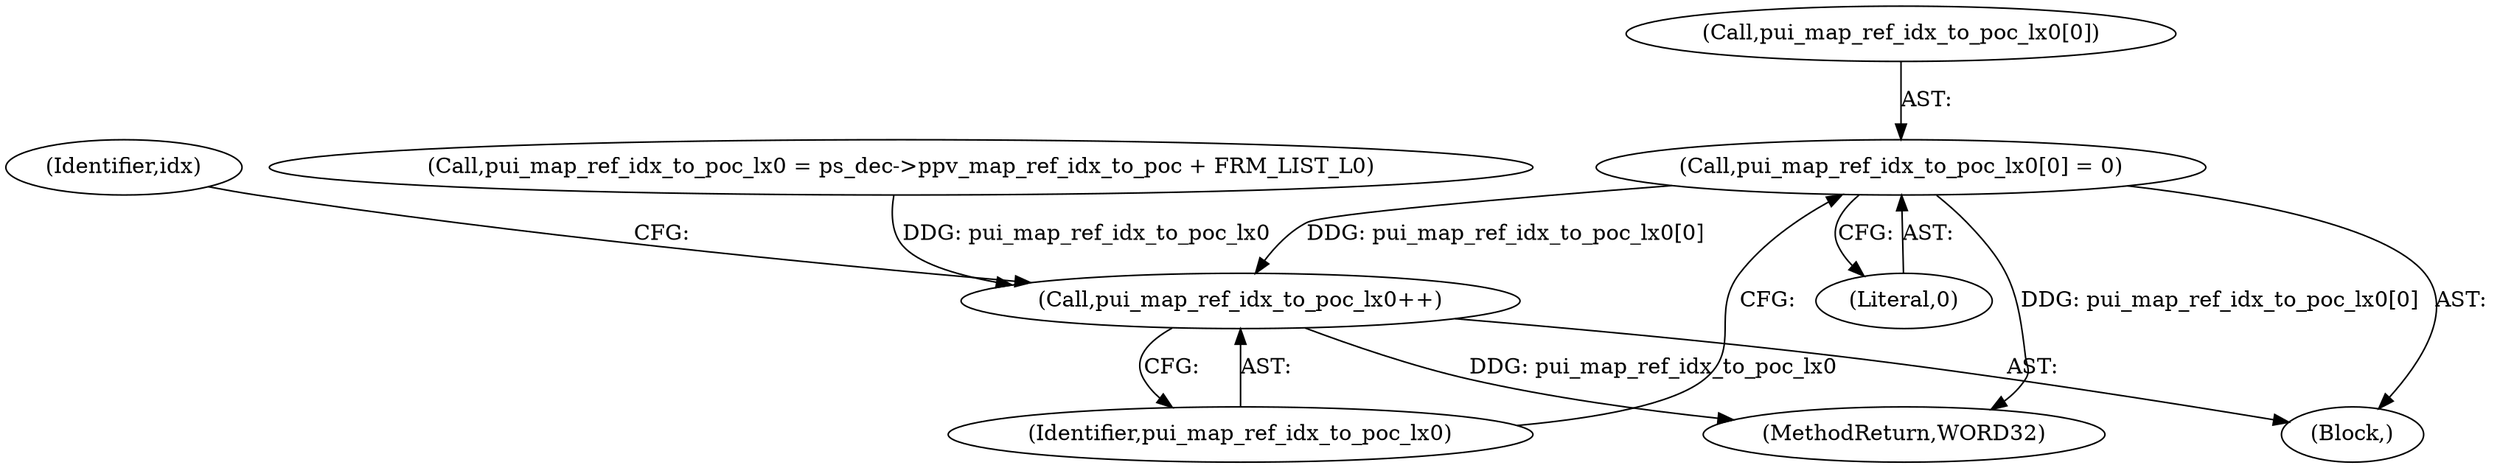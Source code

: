 digraph "0_Android_943323f1d9d3dd5c2634deb26cbe72343ca6b3db_2@array" {
"1000431" [label="(Call,pui_map_ref_idx_to_poc_lx0[0] = 0)"];
"1000436" [label="(Call,pui_map_ref_idx_to_poc_lx0++)"];
"1000440" [label="(Identifier,idx)"];
"1000435" [label="(Literal,0)"];
"1000436" [label="(Call,pui_map_ref_idx_to_poc_lx0++)"];
"1000424" [label="(Call,pui_map_ref_idx_to_poc_lx0 = ps_dec->ppv_map_ref_idx_to_poc + FRM_LIST_L0)"];
"1000419" [label="(Block,)"];
"1000431" [label="(Call,pui_map_ref_idx_to_poc_lx0[0] = 0)"];
"1000432" [label="(Call,pui_map_ref_idx_to_poc_lx0[0])"];
"1001025" [label="(MethodReturn,WORD32)"];
"1000437" [label="(Identifier,pui_map_ref_idx_to_poc_lx0)"];
"1000431" -> "1000419"  [label="AST: "];
"1000431" -> "1000435"  [label="CFG: "];
"1000432" -> "1000431"  [label="AST: "];
"1000435" -> "1000431"  [label="AST: "];
"1000437" -> "1000431"  [label="CFG: "];
"1000431" -> "1001025"  [label="DDG: pui_map_ref_idx_to_poc_lx0[0]"];
"1000431" -> "1000436"  [label="DDG: pui_map_ref_idx_to_poc_lx0[0]"];
"1000436" -> "1000419"  [label="AST: "];
"1000436" -> "1000437"  [label="CFG: "];
"1000437" -> "1000436"  [label="AST: "];
"1000440" -> "1000436"  [label="CFG: "];
"1000436" -> "1001025"  [label="DDG: pui_map_ref_idx_to_poc_lx0"];
"1000424" -> "1000436"  [label="DDG: pui_map_ref_idx_to_poc_lx0"];
}
